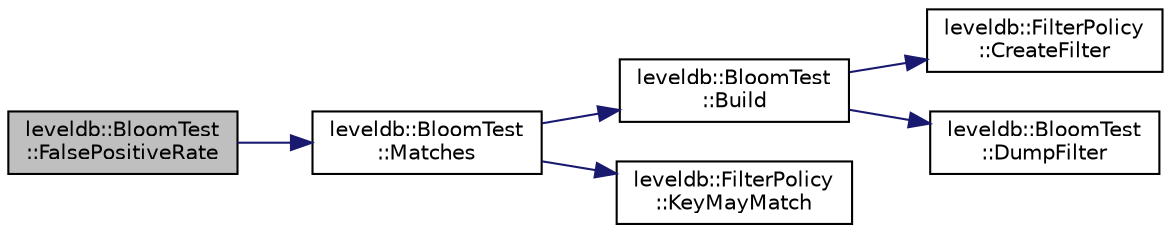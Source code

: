 digraph "leveldb::BloomTest::FalsePositiveRate"
{
  edge [fontname="Helvetica",fontsize="10",labelfontname="Helvetica",labelfontsize="10"];
  node [fontname="Helvetica",fontsize="10",shape=record];
  rankdir="LR";
  Node1 [label="leveldb::BloomTest\l::FalsePositiveRate",height=0.2,width=0.4,color="black", fillcolor="grey75", style="filled" fontcolor="black"];
  Node1 -> Node2 [color="midnightblue",fontsize="10",style="solid"];
  Node2 [label="leveldb::BloomTest\l::Matches",height=0.2,width=0.4,color="black", fillcolor="white", style="filled",URL="$classleveldb_1_1_bloom_test.html#a1d2a9794bd26ac0124a18511689ef211"];
  Node2 -> Node3 [color="midnightblue",fontsize="10",style="solid"];
  Node3 [label="leveldb::BloomTest\l::Build",height=0.2,width=0.4,color="black", fillcolor="white", style="filled",URL="$classleveldb_1_1_bloom_test.html#ad4fc802152c68599c919d33917523d31"];
  Node3 -> Node4 [color="midnightblue",fontsize="10",style="solid"];
  Node4 [label="leveldb::FilterPolicy\l::CreateFilter",height=0.2,width=0.4,color="black", fillcolor="white", style="filled",URL="$classleveldb_1_1_filter_policy.html#a355e9797e16dd16b93d19056781126b2"];
  Node3 -> Node5 [color="midnightblue",fontsize="10",style="solid"];
  Node5 [label="leveldb::BloomTest\l::DumpFilter",height=0.2,width=0.4,color="black", fillcolor="white", style="filled",URL="$classleveldb_1_1_bloom_test.html#a6f210bc2f2e69c0aeb570fa4dbe4d0da"];
  Node2 -> Node6 [color="midnightblue",fontsize="10",style="solid"];
  Node6 [label="leveldb::FilterPolicy\l::KeyMayMatch",height=0.2,width=0.4,color="black", fillcolor="white", style="filled",URL="$classleveldb_1_1_filter_policy.html#a6f8ba10ea25e0b4b8d0a6607c361c718"];
}
